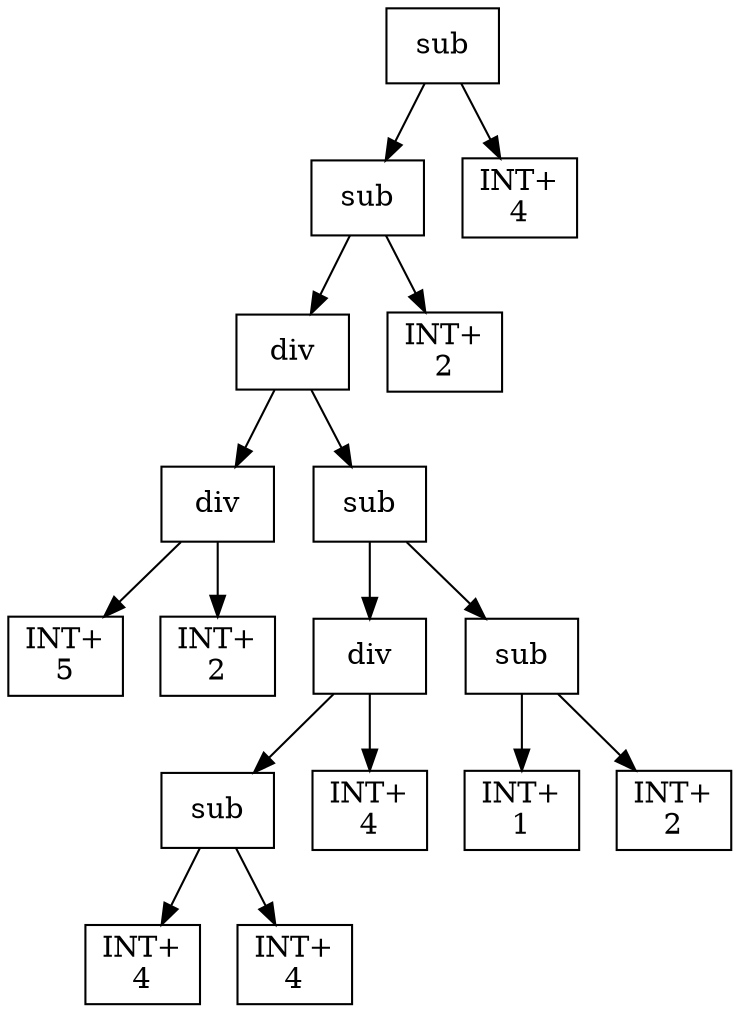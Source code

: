 digraph expr {
  node [shape=box];
  n1 [label="sub"];
  n2 [label="sub"];
  n3 [label="div"];
  n4 [label="div"];
  n5 [label="INT+\n5"];
  n6 [label="INT+\n2"];
  n4 -> n5;
  n4 -> n6;
  n7 [label="sub"];
  n8 [label="div"];
  n9 [label="sub"];
  n10 [label="INT+\n4"];
  n11 [label="INT+\n4"];
  n9 -> n10;
  n9 -> n11;
  n12 [label="INT+\n4"];
  n8 -> n9;
  n8 -> n12;
  n13 [label="sub"];
  n14 [label="INT+\n1"];
  n15 [label="INT+\n2"];
  n13 -> n14;
  n13 -> n15;
  n7 -> n8;
  n7 -> n13;
  n3 -> n4;
  n3 -> n7;
  n16 [label="INT+\n2"];
  n2 -> n3;
  n2 -> n16;
  n17 [label="INT+\n4"];
  n1 -> n2;
  n1 -> n17;
}